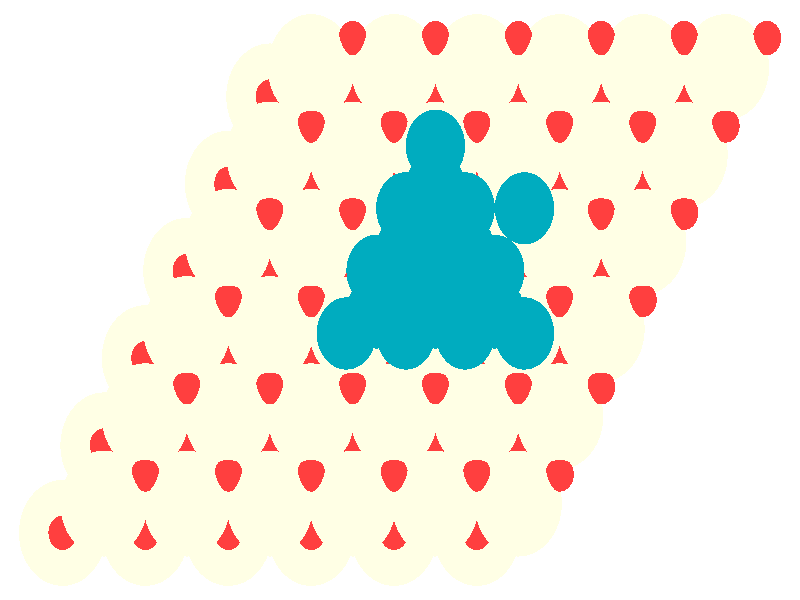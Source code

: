 #include "colors.inc"
#include "finish.inc"

global_settings {assumed_gamma 1 max_trace_level 6}
background {color White}
camera {orthographic
  right -37.48*x up 23.11*y
  direction 1.00*z
  location <0,0,50.00> look_at <0,0,0>}
light_source {<  2.00,   3.00,  40.00> color White
  area_light <0.70, 0, 0>, <0, 0.70, 0>, 3, 3
  adaptive 1 jitter}

#declare simple = finish {phong 0.7}
#declare pale = finish {ambient .5 diffuse .85 roughness .001 specular 0.200 }
#declare intermediate = finish {ambient 0.3 diffuse 0.6 specular 0.10 roughness 0.04 }
#declare vmd = finish {ambient .0 diffuse .65 phong 0.1 phong_size 40. specular 0.500 }
#declare jmol = finish {ambient .2 diffuse .6 specular 1 roughness .001 metallic}
#declare ase2 = finish {ambient 0.05 brilliance 3 diffuse 0.6 metallic specular 0.70 roughness 0.04 reflection 0.15}
#declare ase3 = finish {ambient .15 brilliance 2 diffuse .6 metallic specular 1. roughness .001 reflection .0}
#declare glass = finish {ambient .05 diffuse .3 specular 1. roughness .001}
#declare glass2 = finish {ambient .0 diffuse .3 specular 1. reflection .25 roughness .001}
#declare Rcell = 0.020;
#declare Rbond = 0.100;

#macro atom(LOC, R, COL, TRANS, FIN)
  sphere{LOC, R texture{pigment{color COL transmit TRANS} finish{FIN}}}
#end
#macro constrain(LOC, R, COL, TRANS FIN)
union{torus{R, Rcell rotate 45*z texture{pigment{color COL transmit TRANS} finish{FIN}}}
      torus{R, Rcell rotate -45*z texture{pigment{color COL transmit TRANS} finish{FIN}}}
      translate LOC}
#end

atom(<-15.81,  -8.97, -13.51>, 2.04, rgb <1.00, 1.00, 0.78>, 0.0, ase3) // #0 
atom(<-13.87,  -5.60, -13.51>, 2.04, rgb <1.00, 1.00, 0.78>, 0.0, ase3) // #1 
atom(<-11.93,  -8.97, -13.51>, 2.04, rgb <1.00, 1.00, 0.78>, 0.0, ase3) // #2 
atom(< -9.99,  -5.60, -13.51>, 2.04, rgb <1.00, 1.00, 0.78>, 0.0, ase3) // #3 
atom(< -9.99,  -7.84, -12.71>, 0.66, rgb <1.00, 0.05, 0.05>, 0.0, ase3) // #4 
atom(<-13.87,  -5.60, -11.13>, 0.66, rgb <1.00, 0.05, 0.05>, 0.0, ase3) // #5 
atom(< -8.04,  -4.48, -12.71>, 0.66, rgb <1.00, 0.05, 0.05>, 0.0, ase3) // #6 
atom(<-15.81,  -8.97, -11.13>, 0.66, rgb <1.00, 0.05, 0.05>, 0.0, ase3) // #7 
atom(<-13.87,  -7.84, -12.71>, 0.66, rgb <1.00, 0.05, 0.05>, 0.0, ase3) // #8 
atom(< -9.99,  -5.60, -11.13>, 0.66, rgb <1.00, 0.05, 0.05>, 0.0, ase3) // #9 
atom(<-11.93,  -4.48, -12.71>, 0.66, rgb <1.00, 0.05, 0.05>, 0.0, ase3) // #10 
atom(<-11.93,  -8.97, -11.13>, 0.66, rgb <1.00, 0.05, 0.05>, 0.0, ase3) // #11 
atom(< -8.04,  -4.48, -10.34>, 2.04, rgb <1.00, 1.00, 0.78>, 0.0, ase3) // #12 
atom(< -9.99,  -7.84, -10.34>, 2.04, rgb <1.00, 1.00, 0.78>, 0.0, ase3) // #13 
atom(<-11.93,  -4.48, -10.34>, 2.04, rgb <1.00, 1.00, 0.78>, 0.0, ase3) // #14 
atom(<-13.87,  -7.84, -10.34>, 2.04, rgb <1.00, 1.00, 0.78>, 0.0, ase3) // #15 
atom(< -9.99,  -3.36,  -9.54>, 0.66, rgb <1.00, 0.05, 0.05>, 0.0, ase3) // #16 
atom(<-11.93,  -6.72,  -9.54>, 0.66, rgb <1.00, 0.05, 0.05>, 0.0, ase3) // #17 
atom(< -6.10,  -3.36,  -9.54>, 0.66, rgb <1.00, 0.05, 0.05>, 0.0, ase3) // #18 
atom(< -8.04,  -6.72,  -9.54>, 0.66, rgb <1.00, 0.05, 0.05>, 0.0, ase3) // #19 
atom(<-11.93,  -2.24, -13.51>, 2.04, rgb <1.00, 1.00, 0.78>, 0.0, ase3) // #20 
atom(< -9.99,   1.12, -13.51>, 2.04, rgb <1.00, 1.00, 0.78>, 0.0, ase3) // #21 
atom(< -8.04,  -2.24, -13.51>, 2.04, rgb <1.00, 1.00, 0.78>, 0.0, ase3) // #22 
atom(< -6.10,   1.12, -13.51>, 2.04, rgb <1.00, 1.00, 0.78>, 0.0, ase3) // #23 
atom(< -6.10,  -1.12, -12.71>, 0.66, rgb <1.00, 0.05, 0.05>, 0.0, ase3) // #24 
atom(< -9.99,   1.12, -11.13>, 0.66, rgb <1.00, 0.05, 0.05>, 0.0, ase3) // #25 
atom(< -4.16,   2.24, -12.71>, 0.66, rgb <1.00, 0.05, 0.05>, 0.0, ase3) // #26 
atom(<-11.93,  -2.24, -11.13>, 0.66, rgb <1.00, 0.05, 0.05>, 0.0, ase3) // #27 
atom(< -9.99,  -1.12, -12.71>, 0.66, rgb <1.00, 0.05, 0.05>, 0.0, ase3) // #28 
atom(< -6.10,   1.12, -11.13>, 0.66, rgb <1.00, 0.05, 0.05>, 0.0, ase3) // #29 
atom(< -8.04,   2.24, -12.71>, 0.66, rgb <1.00, 0.05, 0.05>, 0.0, ase3) // #30 
atom(< -8.04,  -2.24, -11.13>, 0.66, rgb <1.00, 0.05, 0.05>, 0.0, ase3) // #31 
atom(< -4.16,   2.24, -10.34>, 2.04, rgb <1.00, 1.00, 0.78>, 0.0, ase3) // #32 
atom(< -6.10,  -1.12, -10.34>, 2.04, rgb <1.00, 1.00, 0.78>, 0.0, ase3) // #33 
atom(< -8.04,   2.24, -10.34>, 2.04, rgb <1.00, 1.00, 0.78>, 0.0, ase3) // #34 
atom(< -9.99,  -1.12, -10.34>, 2.04, rgb <1.00, 1.00, 0.78>, 0.0, ase3) // #35 
atom(< -6.10,   3.36,  -9.54>, 0.66, rgb <1.00, 0.05, 0.05>, 0.0, ase3) // #36 
atom(< -8.04,   0.00,  -9.54>, 0.66, rgb <1.00, 0.05, 0.05>, 0.0, ase3) // #37 
atom(< -2.22,   3.36,  -9.54>, 0.66, rgb <1.00, 0.05, 0.05>, 0.0, ase3) // #38 
atom(< -4.16,   0.00,  -9.54>, 0.66, rgb <1.00, 0.05, 0.05>, 0.0, ase3) // #39 
atom(< -8.04,   4.48, -13.51>, 2.04, rgb <1.00, 1.00, 0.78>, 0.0, ase3) // #40 
atom(< -6.10,   7.84, -13.51>, 2.04, rgb <1.00, 1.00, 0.78>, 0.0, ase3) // #41 
atom(< -4.16,   4.48, -13.51>, 2.04, rgb <1.00, 1.00, 0.78>, 0.0, ase3) // #42 
atom(< -2.22,   7.84, -13.51>, 2.04, rgb <1.00, 1.00, 0.78>, 0.0, ase3) // #43 
atom(< -2.22,   5.60, -12.71>, 0.66, rgb <1.00, 0.05, 0.05>, 0.0, ase3) // #44 
atom(< -6.10,   7.84, -11.13>, 0.66, rgb <1.00, 0.05, 0.05>, 0.0, ase3) // #45 
atom(< -0.28,   8.97, -12.71>, 0.66, rgb <1.00, 0.05, 0.05>, 0.0, ase3) // #46 
atom(< -8.04,   4.48, -11.13>, 0.66, rgb <1.00, 0.05, 0.05>, 0.0, ase3) // #47 
atom(< -6.10,   5.60, -12.71>, 0.66, rgb <1.00, 0.05, 0.05>, 0.0, ase3) // #48 
atom(< -2.22,   7.84, -11.13>, 0.66, rgb <1.00, 0.05, 0.05>, 0.0, ase3) // #49 
atom(< -4.16,   8.97, -12.71>, 0.66, rgb <1.00, 0.05, 0.05>, 0.0, ase3) // #50 
atom(< -4.16,   4.48, -11.13>, 0.66, rgb <1.00, 0.05, 0.05>, 0.0, ase3) // #51 
atom(< -0.28,   8.97, -10.34>, 2.04, rgb <1.00, 1.00, 0.78>, 0.0, ase3) // #52 
atom(< -2.22,   5.60, -10.34>, 2.04, rgb <1.00, 1.00, 0.78>, 0.0, ase3) // #53 
atom(< -4.16,   8.97, -10.34>, 2.04, rgb <1.00, 1.00, 0.78>, 0.0, ase3) // #54 
atom(< -6.10,   5.60, -10.34>, 2.04, rgb <1.00, 1.00, 0.78>, 0.0, ase3) // #55 
atom(< -2.22,  10.09,  -9.54>, 0.66, rgb <1.00, 0.05, 0.05>, 0.0, ase3) // #56 
atom(< -4.16,   6.72,  -9.54>, 0.66, rgb <1.00, 0.05, 0.05>, 0.0, ase3) // #57 
atom(<  1.66,  10.09,  -9.54>, 0.66, rgb <1.00, 0.05, 0.05>, 0.0, ase3) // #58 
atom(< -0.28,   6.72,  -9.54>, 0.66, rgb <1.00, 0.05, 0.05>, 0.0, ase3) // #59 
atom(< -8.04,  -8.97, -13.51>, 2.04, rgb <1.00, 1.00, 0.78>, 0.0, ase3) // #60 
atom(< -6.10,  -5.60, -13.51>, 2.04, rgb <1.00, 1.00, 0.78>, 0.0, ase3) // #61 
atom(< -4.16,  -8.97, -13.51>, 2.04, rgb <1.00, 1.00, 0.78>, 0.0, ase3) // #62 
atom(< -2.22,  -5.60, -13.51>, 2.04, rgb <1.00, 1.00, 0.78>, 0.0, ase3) // #63 
atom(< -2.22,  -7.84, -12.71>, 0.66, rgb <1.00, 0.05, 0.05>, 0.0, ase3) // #64 
atom(< -6.10,  -5.60, -11.13>, 0.66, rgb <1.00, 0.05, 0.05>, 0.0, ase3) // #65 
atom(< -0.28,  -4.48, -12.71>, 0.66, rgb <1.00, 0.05, 0.05>, 0.0, ase3) // #66 
atom(< -8.04,  -8.97, -11.13>, 0.66, rgb <1.00, 0.05, 0.05>, 0.0, ase3) // #67 
atom(< -6.10,  -7.84, -12.71>, 0.66, rgb <1.00, 0.05, 0.05>, 0.0, ase3) // #68 
atom(< -2.22,  -5.60, -11.13>, 0.66, rgb <1.00, 0.05, 0.05>, 0.0, ase3) // #69 
atom(< -4.16,  -4.48, -12.71>, 0.66, rgb <1.00, 0.05, 0.05>, 0.0, ase3) // #70 
atom(< -4.16,  -8.97, -11.13>, 0.66, rgb <1.00, 0.05, 0.05>, 0.0, ase3) // #71 
atom(< -0.28,  -4.48, -10.34>, 2.04, rgb <1.00, 1.00, 0.78>, 0.0, ase3) // #72 
atom(< -2.22,  -7.84, -10.34>, 2.04, rgb <1.00, 1.00, 0.78>, 0.0, ase3) // #73 
atom(< -4.16,  -4.48, -10.34>, 2.04, rgb <1.00, 1.00, 0.78>, 0.0, ase3) // #74 
atom(< -6.10,  -7.84, -10.34>, 2.04, rgb <1.00, 1.00, 0.78>, 0.0, ase3) // #75 
atom(< -2.22,  -3.36,  -9.54>, 0.66, rgb <1.00, 0.05, 0.05>, 0.0, ase3) // #76 
atom(< -4.16,  -6.72,  -9.54>, 0.66, rgb <1.00, 0.05, 0.05>, 0.0, ase3) // #77 
atom(<  1.66,  -3.36,  -9.54>, 0.66, rgb <1.00, 0.05, 0.05>, 0.0, ase3) // #78 
atom(< -0.28,  -6.72,  -9.54>, 0.66, rgb <1.00, 0.05, 0.05>, 0.0, ase3) // #79 
atom(< -4.16,  -2.24, -13.51>, 2.04, rgb <1.00, 1.00, 0.78>, 0.0, ase3) // #80 
atom(< -2.22,   1.12, -13.51>, 2.04, rgb <1.00, 1.00, 0.78>, 0.0, ase3) // #81 
atom(< -0.28,  -2.24, -13.51>, 2.04, rgb <1.00, 1.00, 0.78>, 0.0, ase3) // #82 
atom(<  1.66,   1.12, -13.51>, 2.04, rgb <1.00, 1.00, 0.78>, 0.0, ase3) // #83 
atom(<  1.66,  -1.12, -12.71>, 0.66, rgb <1.00, 0.05, 0.05>, 0.0, ase3) // #84 
atom(< -2.22,   1.12, -11.13>, 0.66, rgb <1.00, 0.05, 0.05>, 0.0, ase3) // #85 
atom(<  3.60,   2.24, -12.71>, 0.66, rgb <1.00, 0.05, 0.05>, 0.0, ase3) // #86 
atom(< -4.16,  -2.24, -11.13>, 0.66, rgb <1.00, 0.05, 0.05>, 0.0, ase3) // #87 
atom(< -2.22,  -1.12, -12.71>, 0.66, rgb <1.00, 0.05, 0.05>, 0.0, ase3) // #88 
atom(<  1.66,   1.12,  -9.08>, 0.66, rgb <1.00, 0.05, 0.05>, 0.0, ase3) // #89 
atom(< -0.28,   2.24, -12.71>, 0.66, rgb <1.00, 0.05, 0.05>, 0.0, ase3) // #90 
atom(< -0.28,  -2.24, -11.13>, 0.66, rgb <1.00, 0.05, 0.05>, 0.0, ase3) // #91 
atom(<  3.60,   2.24, -10.34>, 2.04, rgb <1.00, 1.00, 0.78>, 0.0, ase3) // #92 
atom(<  1.66,  -1.12, -10.34>, 2.04, rgb <1.00, 1.00, 0.78>, 0.0, ase3) // #93 
atom(< -0.28,   2.24, -10.34>, 2.04, rgb <1.00, 1.00, 0.78>, 0.0, ase3) // #94 
atom(< -2.22,  -1.12, -10.34>, 2.04, rgb <1.00, 1.00, 0.78>, 0.0, ase3) // #95 
atom(<  1.66,   3.36,  -9.54>, 0.66, rgb <1.00, 0.05, 0.05>, 0.0, ase3) // #96 
atom(< -0.28,   0.00,  -9.54>, 0.66, rgb <1.00, 0.05, 0.05>, 0.0, ase3) // #97 
atom(<  5.54,   3.36,  -9.54>, 0.66, rgb <1.00, 0.05, 0.05>, 0.0, ase3) // #98 
atom(<  3.60,   0.00,  -9.54>, 0.66, rgb <1.00, 0.05, 0.05>, 0.0, ase3) // #99 
atom(< -0.28,   4.48, -13.51>, 2.04, rgb <1.00, 1.00, 0.78>, 0.0, ase3) // #100 
atom(<  1.66,   7.84, -13.51>, 2.04, rgb <1.00, 1.00, 0.78>, 0.0, ase3) // #101 
atom(<  3.60,   4.48, -13.51>, 2.04, rgb <1.00, 1.00, 0.78>, 0.0, ase3) // #102 
atom(<  5.54,   7.84, -13.51>, 2.04, rgb <1.00, 1.00, 0.78>, 0.0, ase3) // #103 
atom(<  5.54,   5.60, -12.71>, 0.66, rgb <1.00, 0.05, 0.05>, 0.0, ase3) // #104 
atom(<  1.66,   7.84, -11.13>, 0.66, rgb <1.00, 0.05, 0.05>, 0.0, ase3) // #105 
atom(<  7.48,   8.97, -12.71>, 0.66, rgb <1.00, 0.05, 0.05>, 0.0, ase3) // #106 
atom(< -0.28,   4.48, -11.13>, 0.66, rgb <1.00, 0.05, 0.05>, 0.0, ase3) // #107 
atom(<  1.66,   5.60, -12.71>, 0.66, rgb <1.00, 0.05, 0.05>, 0.0, ase3) // #108 
atom(<  5.54,   7.84, -11.13>, 0.66, rgb <1.00, 0.05, 0.05>, 0.0, ase3) // #109 
atom(<  3.60,   8.97, -12.71>, 0.66, rgb <1.00, 0.05, 0.05>, 0.0, ase3) // #110 
atom(<  3.60,   4.48, -11.13>, 0.66, rgb <1.00, 0.05, 0.05>, 0.0, ase3) // #111 
atom(<  7.48,   8.97, -10.34>, 2.04, rgb <1.00, 1.00, 0.78>, 0.0, ase3) // #112 
atom(<  5.54,   5.60, -10.34>, 2.04, rgb <1.00, 1.00, 0.78>, 0.0, ase3) // #113 
atom(<  3.60,   8.97, -10.34>, 2.04, rgb <1.00, 1.00, 0.78>, 0.0, ase3) // #114 
atom(<  1.66,   5.60, -10.34>, 2.04, rgb <1.00, 1.00, 0.78>, 0.0, ase3) // #115 
atom(<  5.54,  10.09,  -9.54>, 0.66, rgb <1.00, 0.05, 0.05>, 0.0, ase3) // #116 
atom(<  3.60,   6.72,  -9.54>, 0.66, rgb <1.00, 0.05, 0.05>, 0.0, ase3) // #117 
atom(<  9.42,  10.09,  -9.54>, 0.66, rgb <1.00, 0.05, 0.05>, 0.0, ase3) // #118 
atom(<  7.48,   6.72,  -9.54>, 0.66, rgb <1.00, 0.05, 0.05>, 0.0, ase3) // #119 
atom(< -0.28,  -8.97, -13.51>, 2.04, rgb <1.00, 1.00, 0.78>, 0.0, ase3) // #120 
atom(<  1.66,  -5.60, -13.51>, 2.04, rgb <1.00, 1.00, 0.78>, 0.0, ase3) // #121 
atom(<  3.60,  -8.97, -13.51>, 2.04, rgb <1.00, 1.00, 0.78>, 0.0, ase3) // #122 
atom(<  5.54,  -5.60, -13.51>, 2.04, rgb <1.00, 1.00, 0.78>, 0.0, ase3) // #123 
atom(<  5.54,  -7.84, -12.71>, 0.66, rgb <1.00, 0.05, 0.05>, 0.0, ase3) // #124 
atom(<  1.66,  -5.60, -11.13>, 0.66, rgb <1.00, 0.05, 0.05>, 0.0, ase3) // #125 
atom(<  7.48,  -4.48, -12.71>, 0.66, rgb <1.00, 0.05, 0.05>, 0.0, ase3) // #126 
atom(< -0.28,  -8.97, -11.13>, 0.66, rgb <1.00, 0.05, 0.05>, 0.0, ase3) // #127 
atom(<  1.66,  -7.84, -12.71>, 0.66, rgb <1.00, 0.05, 0.05>, 0.0, ase3) // #128 
atom(<  5.54,  -5.60, -11.13>, 0.66, rgb <1.00, 0.05, 0.05>, 0.0, ase3) // #129 
atom(<  3.60,  -4.48, -12.71>, 0.66, rgb <1.00, 0.05, 0.05>, 0.0, ase3) // #130 
atom(<  3.60,  -8.97, -11.13>, 0.66, rgb <1.00, 0.05, 0.05>, 0.0, ase3) // #131 
atom(<  7.48,  -4.48, -10.34>, 2.04, rgb <1.00, 1.00, 0.78>, 0.0, ase3) // #132 
atom(<  5.54,  -7.84, -10.34>, 2.04, rgb <1.00, 1.00, 0.78>, 0.0, ase3) // #133 
atom(<  3.60,  -4.48, -10.34>, 2.04, rgb <1.00, 1.00, 0.78>, 0.0, ase3) // #134 
atom(<  1.66,  -7.84, -10.34>, 2.04, rgb <1.00, 1.00, 0.78>, 0.0, ase3) // #135 
atom(<  5.54,  -3.36,  -9.54>, 0.66, rgb <1.00, 0.05, 0.05>, 0.0, ase3) // #136 
atom(<  3.60,  -6.72,  -9.54>, 0.66, rgb <1.00, 0.05, 0.05>, 0.0, ase3) // #137 
atom(<  9.42,  -3.36,  -9.54>, 0.66, rgb <1.00, 0.05, 0.05>, 0.0, ase3) // #138 
atom(<  7.48,  -6.72,  -9.54>, 0.66, rgb <1.00, 0.05, 0.05>, 0.0, ase3) // #139 
atom(<  3.60,  -2.24, -13.51>, 2.04, rgb <1.00, 1.00, 0.78>, 0.0, ase3) // #140 
atom(<  5.54,   1.12, -13.51>, 2.04, rgb <1.00, 1.00, 0.78>, 0.0, ase3) // #141 
atom(<  7.48,  -2.24, -13.51>, 2.04, rgb <1.00, 1.00, 0.78>, 0.0, ase3) // #142 
atom(<  9.42,   1.12, -13.51>, 2.04, rgb <1.00, 1.00, 0.78>, 0.0, ase3) // #143 
atom(<  9.42,  -1.12, -12.71>, 0.66, rgb <1.00, 0.05, 0.05>, 0.0, ase3) // #144 
atom(<  5.54,   1.12, -11.13>, 0.66, rgb <1.00, 0.05, 0.05>, 0.0, ase3) // #145 
atom(< 11.37,   2.24, -12.71>, 0.66, rgb <1.00, 0.05, 0.05>, 0.0, ase3) // #146 
atom(<  3.60,  -2.24, -11.13>, 0.66, rgb <1.00, 0.05, 0.05>, 0.0, ase3) // #147 
atom(<  5.54,  -1.12, -12.71>, 0.66, rgb <1.00, 0.05, 0.05>, 0.0, ase3) // #148 
atom(<  9.42,   1.12, -11.13>, 0.66, rgb <1.00, 0.05, 0.05>, 0.0, ase3) // #149 
atom(<  7.48,   2.24, -12.71>, 0.66, rgb <1.00, 0.05, 0.05>, 0.0, ase3) // #150 
atom(<  7.48,  -2.24, -11.13>, 0.66, rgb <1.00, 0.05, 0.05>, 0.0, ase3) // #151 
atom(< 11.37,   2.24, -10.34>, 2.04, rgb <1.00, 1.00, 0.78>, 0.0, ase3) // #152 
atom(<  9.42,  -1.12, -10.34>, 2.04, rgb <1.00, 1.00, 0.78>, 0.0, ase3) // #153 
atom(<  7.48,   2.24, -10.34>, 2.04, rgb <1.00, 1.00, 0.78>, 0.0, ase3) // #154 
atom(<  5.54,  -1.12, -10.34>, 2.04, rgb <1.00, 1.00, 0.78>, 0.0, ase3) // #155 
atom(<  9.42,   3.36,  -9.54>, 0.66, rgb <1.00, 0.05, 0.05>, 0.0, ase3) // #156 
atom(<  7.48,   0.00,  -9.54>, 0.66, rgb <1.00, 0.05, 0.05>, 0.0, ase3) // #157 
atom(< 13.31,   3.36,  -9.54>, 0.66, rgb <1.00, 0.05, 0.05>, 0.0, ase3) // #158 
atom(< 11.37,   0.00,  -9.54>, 0.66, rgb <1.00, 0.05, 0.05>, 0.0, ase3) // #159 
atom(<  7.48,   4.48, -13.51>, 2.04, rgb <1.00, 1.00, 0.78>, 0.0, ase3) // #160 
atom(<  9.42,   7.84, -13.51>, 2.04, rgb <1.00, 1.00, 0.78>, 0.0, ase3) // #161 
atom(< 11.37,   4.48, -13.51>, 2.04, rgb <1.00, 1.00, 0.78>, 0.0, ase3) // #162 
atom(< 13.31,   7.84, -13.51>, 2.04, rgb <1.00, 1.00, 0.78>, 0.0, ase3) // #163 
atom(< 13.31,   5.60, -12.71>, 0.66, rgb <1.00, 0.05, 0.05>, 0.0, ase3) // #164 
atom(<  9.42,   7.84, -11.13>, 0.66, rgb <1.00, 0.05, 0.05>, 0.0, ase3) // #165 
atom(< 15.25,   8.97, -12.71>, 0.66, rgb <1.00, 0.05, 0.05>, 0.0, ase3) // #166 
atom(<  7.48,   4.48, -11.13>, 0.66, rgb <1.00, 0.05, 0.05>, 0.0, ase3) // #167 
atom(<  9.42,   5.60, -12.71>, 0.66, rgb <1.00, 0.05, 0.05>, 0.0, ase3) // #168 
atom(< 13.31,   7.84, -11.13>, 0.66, rgb <1.00, 0.05, 0.05>, 0.0, ase3) // #169 
atom(< 11.37,   8.97, -12.71>, 0.66, rgb <1.00, 0.05, 0.05>, 0.0, ase3) // #170 
atom(< 11.37,   4.48, -11.13>, 0.66, rgb <1.00, 0.05, 0.05>, 0.0, ase3) // #171 
atom(< 15.25,   8.97, -10.34>, 2.04, rgb <1.00, 1.00, 0.78>, 0.0, ase3) // #172 
atom(< 13.31,   5.60, -10.34>, 2.04, rgb <1.00, 1.00, 0.78>, 0.0, ase3) // #173 
atom(< 11.37,   8.97, -10.34>, 2.04, rgb <1.00, 1.00, 0.78>, 0.0, ase3) // #174 
atom(<  9.42,   5.60, -10.34>, 2.04, rgb <1.00, 1.00, 0.78>, 0.0, ase3) // #175 
atom(< 13.31,  10.09,  -9.54>, 0.66, rgb <1.00, 0.05, 0.05>, 0.0, ase3) // #176 
atom(< 11.37,   6.72,  -9.54>, 0.66, rgb <1.00, 0.05, 0.05>, 0.0, ase3) // #177 
atom(< 17.19,  10.09,  -9.54>, 0.66, rgb <1.00, 0.05, 0.05>, 0.0, ase3) // #178 
atom(< 15.25,   6.72,  -9.54>, 0.66, rgb <1.00, 0.05, 0.05>, 0.0, ase3) // #179 
atom(<  1.66,   1.12,  -6.81>, 1.39, rgb <0.00, 0.41, 0.52>, 0.0, ase3) // #180 
atom(<  4.44,   1.12,  -6.81>, 1.39, rgb <0.00, 0.41, 0.52>, 0.0, ase3) // #181 
atom(<  3.05,   3.53,  -6.81>, 1.39, rgb <0.00, 0.41, 0.52>, 0.0, ase3) // #182 
atom(<  5.83,   3.53,  -6.81>, 1.39, rgb <0.00, 0.41, 0.52>, 0.0, ase3) // #183 
atom(<  1.66,   5.94,  -6.81>, 1.39, rgb <0.00, 0.41, 0.52>, 0.0, ase3) // #184 
atom(<  3.05,  -1.29,  -6.81>, 1.39, rgb <0.00, 0.41, 0.52>, 0.0, ase3) // #185 
atom(<  5.83,  -1.29,  -6.81>, 1.39, rgb <0.00, 0.41, 0.52>, 0.0, ase3) // #186 
atom(< -1.12,   1.12,  -6.81>, 1.39, rgb <0.00, 0.41, 0.52>, 0.0, ase3) // #187 
atom(<  0.27,  -1.29,  -6.81>, 1.39, rgb <0.00, 0.41, 0.52>, 0.0, ase3) // #188 
atom(< -2.51,  -1.29,  -6.81>, 1.39, rgb <0.00, 0.41, 0.52>, 0.0, ase3) // #189 
atom(<  0.27,   3.53,  -6.81>, 1.39, rgb <0.00, 0.41, 0.52>, 0.0, ase3) // #190 
atom(<  1.66,   4.33,  -4.54>, 1.39, rgb <0.00, 0.41, 0.52>, 0.0, ase3) // #191 
atom(<  0.27,   1.92,  -4.54>, 1.39, rgb <0.00, 0.41, 0.52>, 0.0, ase3) // #192 
atom(<  3.05,   1.92,  -4.54>, 1.39, rgb <0.00, 0.41, 0.52>, 0.0, ase3) // #193 
atom(< -1.12,  -0.48,  -4.54>, 1.39, rgb <0.00, 0.41, 0.52>, 0.0, ase3) // #194 
atom(<  1.66,  -0.48,  -4.54>, 1.39, rgb <0.00, 0.41, 0.52>, 0.0, ase3) // #195 
atom(<  4.44,  -0.48,  -4.54>, 1.39, rgb <0.00, 0.41, 0.52>, 0.0, ase3) // #196 
atom(<  1.66,   2.73,  -2.27>, 1.39, rgb <0.00, 0.41, 0.52>, 0.0, ase3) // #197 
atom(<  0.27,   0.32,  -2.27>, 1.39, rgb <0.00, 0.41, 0.52>, 0.0, ase3) // #198 
atom(<  3.05,   0.32,  -2.27>, 1.39, rgb <0.00, 0.41, 0.52>, 0.0, ase3) // #199 
atom(<  1.66,   1.12,   0.00>, 1.39, rgb <0.00, 0.41, 0.52>, 0.0, ase3) // #200 
